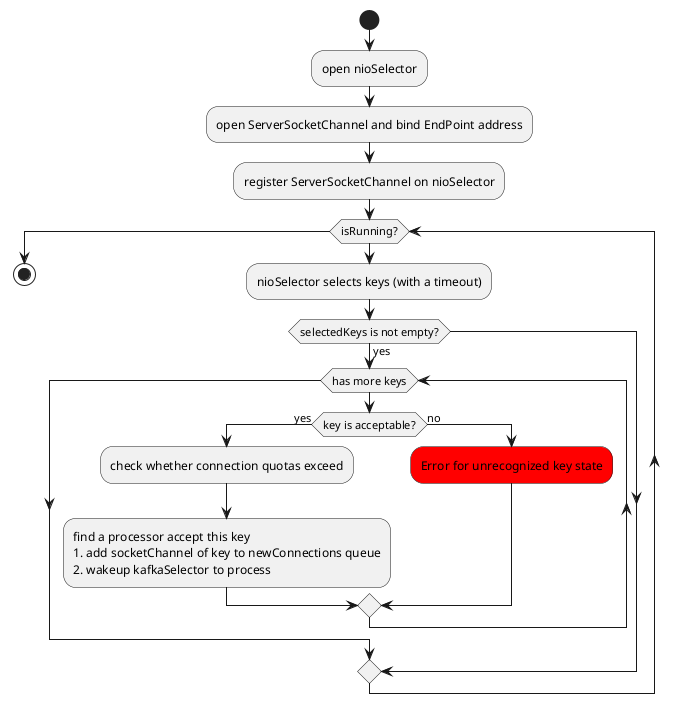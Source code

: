 @startuml
start
:open nioSelector;
:open ServerSocketChannel and bind EndPoint address;
:register ServerSocketChannel on nioSelector;
while (isRunning?)
	:nioSelector selects keys (with a timeout);
	if (selectedKeys is not empty?) then(yes)
		while (has more keys)
			if (key is acceptable?) then(yes)
				:check whether connection quotas exceed;
				:find a processor accept this key
				1. add socketChannel of key to newConnections queue
				2. wakeup kafkaSelector to process;
			else (no)
				#Red:Error for unrecognized key state;
			endif
		endwhile
	endif
endwhile
stop
@enduml
